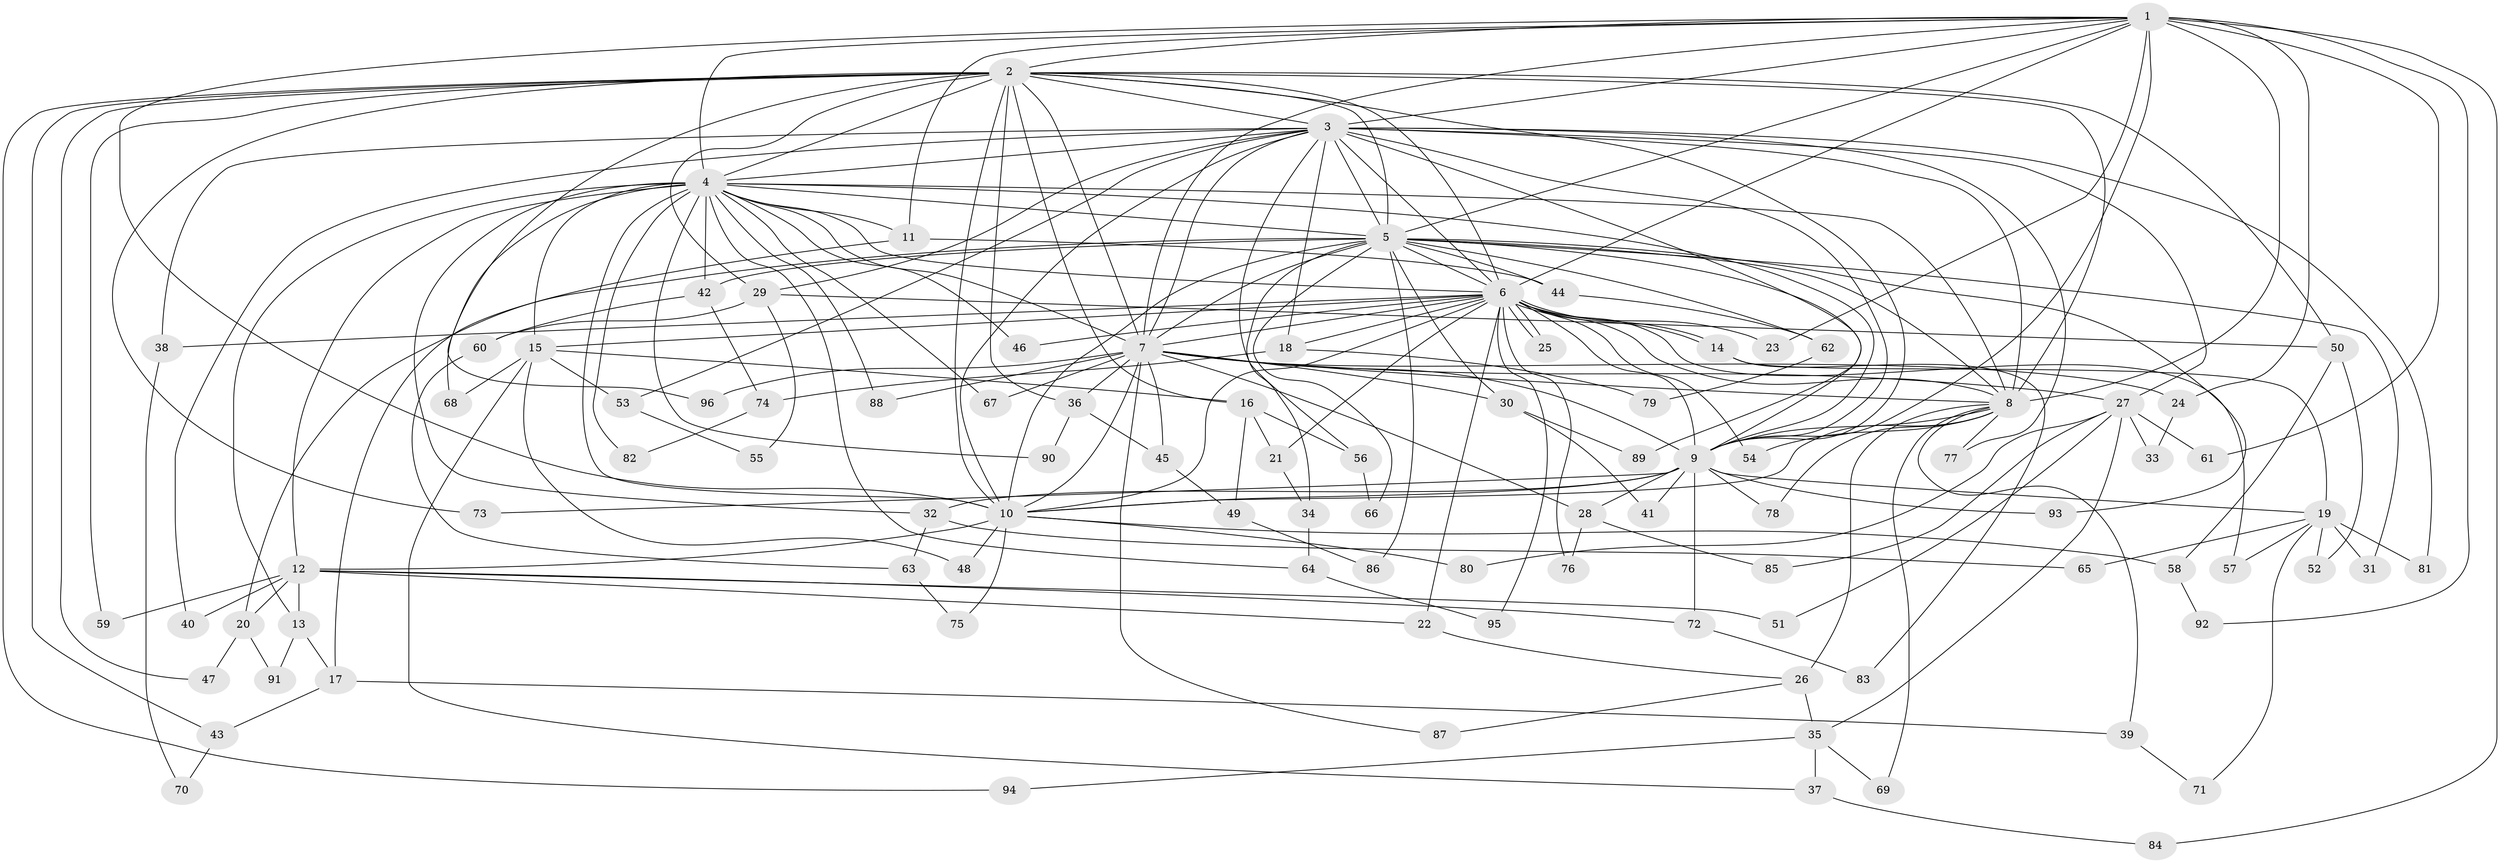 // coarse degree distribution, {19: 0.03508771929824561, 22: 0.017543859649122806, 15: 0.017543859649122806, 11: 0.017543859649122806, 4: 0.07017543859649122, 5: 0.05263157894736842, 2: 0.5087719298245614, 3: 0.14035087719298245, 1: 0.05263157894736842, 6: 0.05263157894736842, 12: 0.017543859649122806, 8: 0.017543859649122806}
// Generated by graph-tools (version 1.1) at 2025/47/03/04/25 21:47:59]
// undirected, 96 vertices, 217 edges
graph export_dot {
graph [start="1"]
  node [color=gray90,style=filled];
  1;
  2;
  3;
  4;
  5;
  6;
  7;
  8;
  9;
  10;
  11;
  12;
  13;
  14;
  15;
  16;
  17;
  18;
  19;
  20;
  21;
  22;
  23;
  24;
  25;
  26;
  27;
  28;
  29;
  30;
  31;
  32;
  33;
  34;
  35;
  36;
  37;
  38;
  39;
  40;
  41;
  42;
  43;
  44;
  45;
  46;
  47;
  48;
  49;
  50;
  51;
  52;
  53;
  54;
  55;
  56;
  57;
  58;
  59;
  60;
  61;
  62;
  63;
  64;
  65;
  66;
  67;
  68;
  69;
  70;
  71;
  72;
  73;
  74;
  75;
  76;
  77;
  78;
  79;
  80;
  81;
  82;
  83;
  84;
  85;
  86;
  87;
  88;
  89;
  90;
  91;
  92;
  93;
  94;
  95;
  96;
  1 -- 2;
  1 -- 3;
  1 -- 4;
  1 -- 5;
  1 -- 6;
  1 -- 7;
  1 -- 8;
  1 -- 9;
  1 -- 10;
  1 -- 11;
  1 -- 23;
  1 -- 24;
  1 -- 61;
  1 -- 84;
  1 -- 92;
  2 -- 3;
  2 -- 4;
  2 -- 5;
  2 -- 6;
  2 -- 7;
  2 -- 8;
  2 -- 9;
  2 -- 10;
  2 -- 16;
  2 -- 29;
  2 -- 36;
  2 -- 43;
  2 -- 47;
  2 -- 50;
  2 -- 59;
  2 -- 73;
  2 -- 94;
  2 -- 96;
  3 -- 4;
  3 -- 5;
  3 -- 6;
  3 -- 7;
  3 -- 8;
  3 -- 9;
  3 -- 10;
  3 -- 18;
  3 -- 27;
  3 -- 29;
  3 -- 38;
  3 -- 40;
  3 -- 53;
  3 -- 56;
  3 -- 77;
  3 -- 81;
  3 -- 89;
  4 -- 5;
  4 -- 6;
  4 -- 7;
  4 -- 8;
  4 -- 9;
  4 -- 10;
  4 -- 11;
  4 -- 12;
  4 -- 13;
  4 -- 15;
  4 -- 32;
  4 -- 42;
  4 -- 46;
  4 -- 64;
  4 -- 67;
  4 -- 68;
  4 -- 82;
  4 -- 88;
  4 -- 90;
  5 -- 6;
  5 -- 7;
  5 -- 8;
  5 -- 9;
  5 -- 10;
  5 -- 20;
  5 -- 30;
  5 -- 31;
  5 -- 34;
  5 -- 42;
  5 -- 44;
  5 -- 62;
  5 -- 66;
  5 -- 86;
  5 -- 93;
  6 -- 7;
  6 -- 8;
  6 -- 9;
  6 -- 10;
  6 -- 14;
  6 -- 14;
  6 -- 15;
  6 -- 18;
  6 -- 21;
  6 -- 22;
  6 -- 23;
  6 -- 25;
  6 -- 25;
  6 -- 38;
  6 -- 46;
  6 -- 54;
  6 -- 57;
  6 -- 76;
  6 -- 95;
  7 -- 8;
  7 -- 9;
  7 -- 10;
  7 -- 24;
  7 -- 27;
  7 -- 28;
  7 -- 30;
  7 -- 36;
  7 -- 45;
  7 -- 67;
  7 -- 87;
  7 -- 88;
  7 -- 96;
  8 -- 9;
  8 -- 10;
  8 -- 26;
  8 -- 39;
  8 -- 54;
  8 -- 69;
  8 -- 77;
  8 -- 78;
  9 -- 10;
  9 -- 19;
  9 -- 28;
  9 -- 32;
  9 -- 41;
  9 -- 72;
  9 -- 73;
  9 -- 78;
  9 -- 93;
  10 -- 12;
  10 -- 48;
  10 -- 58;
  10 -- 75;
  10 -- 80;
  11 -- 17;
  11 -- 44;
  12 -- 13;
  12 -- 20;
  12 -- 22;
  12 -- 40;
  12 -- 51;
  12 -- 59;
  12 -- 72;
  13 -- 17;
  13 -- 91;
  14 -- 19;
  14 -- 83;
  15 -- 16;
  15 -- 37;
  15 -- 48;
  15 -- 53;
  15 -- 68;
  16 -- 21;
  16 -- 49;
  16 -- 56;
  17 -- 39;
  17 -- 43;
  18 -- 74;
  18 -- 79;
  19 -- 31;
  19 -- 52;
  19 -- 57;
  19 -- 65;
  19 -- 71;
  19 -- 81;
  20 -- 47;
  20 -- 91;
  21 -- 34;
  22 -- 26;
  24 -- 33;
  26 -- 35;
  26 -- 87;
  27 -- 33;
  27 -- 35;
  27 -- 51;
  27 -- 61;
  27 -- 80;
  27 -- 85;
  28 -- 76;
  28 -- 85;
  29 -- 50;
  29 -- 55;
  29 -- 60;
  30 -- 41;
  30 -- 89;
  32 -- 63;
  32 -- 65;
  34 -- 64;
  35 -- 37;
  35 -- 69;
  35 -- 94;
  36 -- 45;
  36 -- 90;
  37 -- 84;
  38 -- 70;
  39 -- 71;
  42 -- 60;
  42 -- 74;
  43 -- 70;
  44 -- 62;
  45 -- 49;
  49 -- 86;
  50 -- 52;
  50 -- 58;
  53 -- 55;
  56 -- 66;
  58 -- 92;
  60 -- 63;
  62 -- 79;
  63 -- 75;
  64 -- 95;
  72 -- 83;
  74 -- 82;
}
